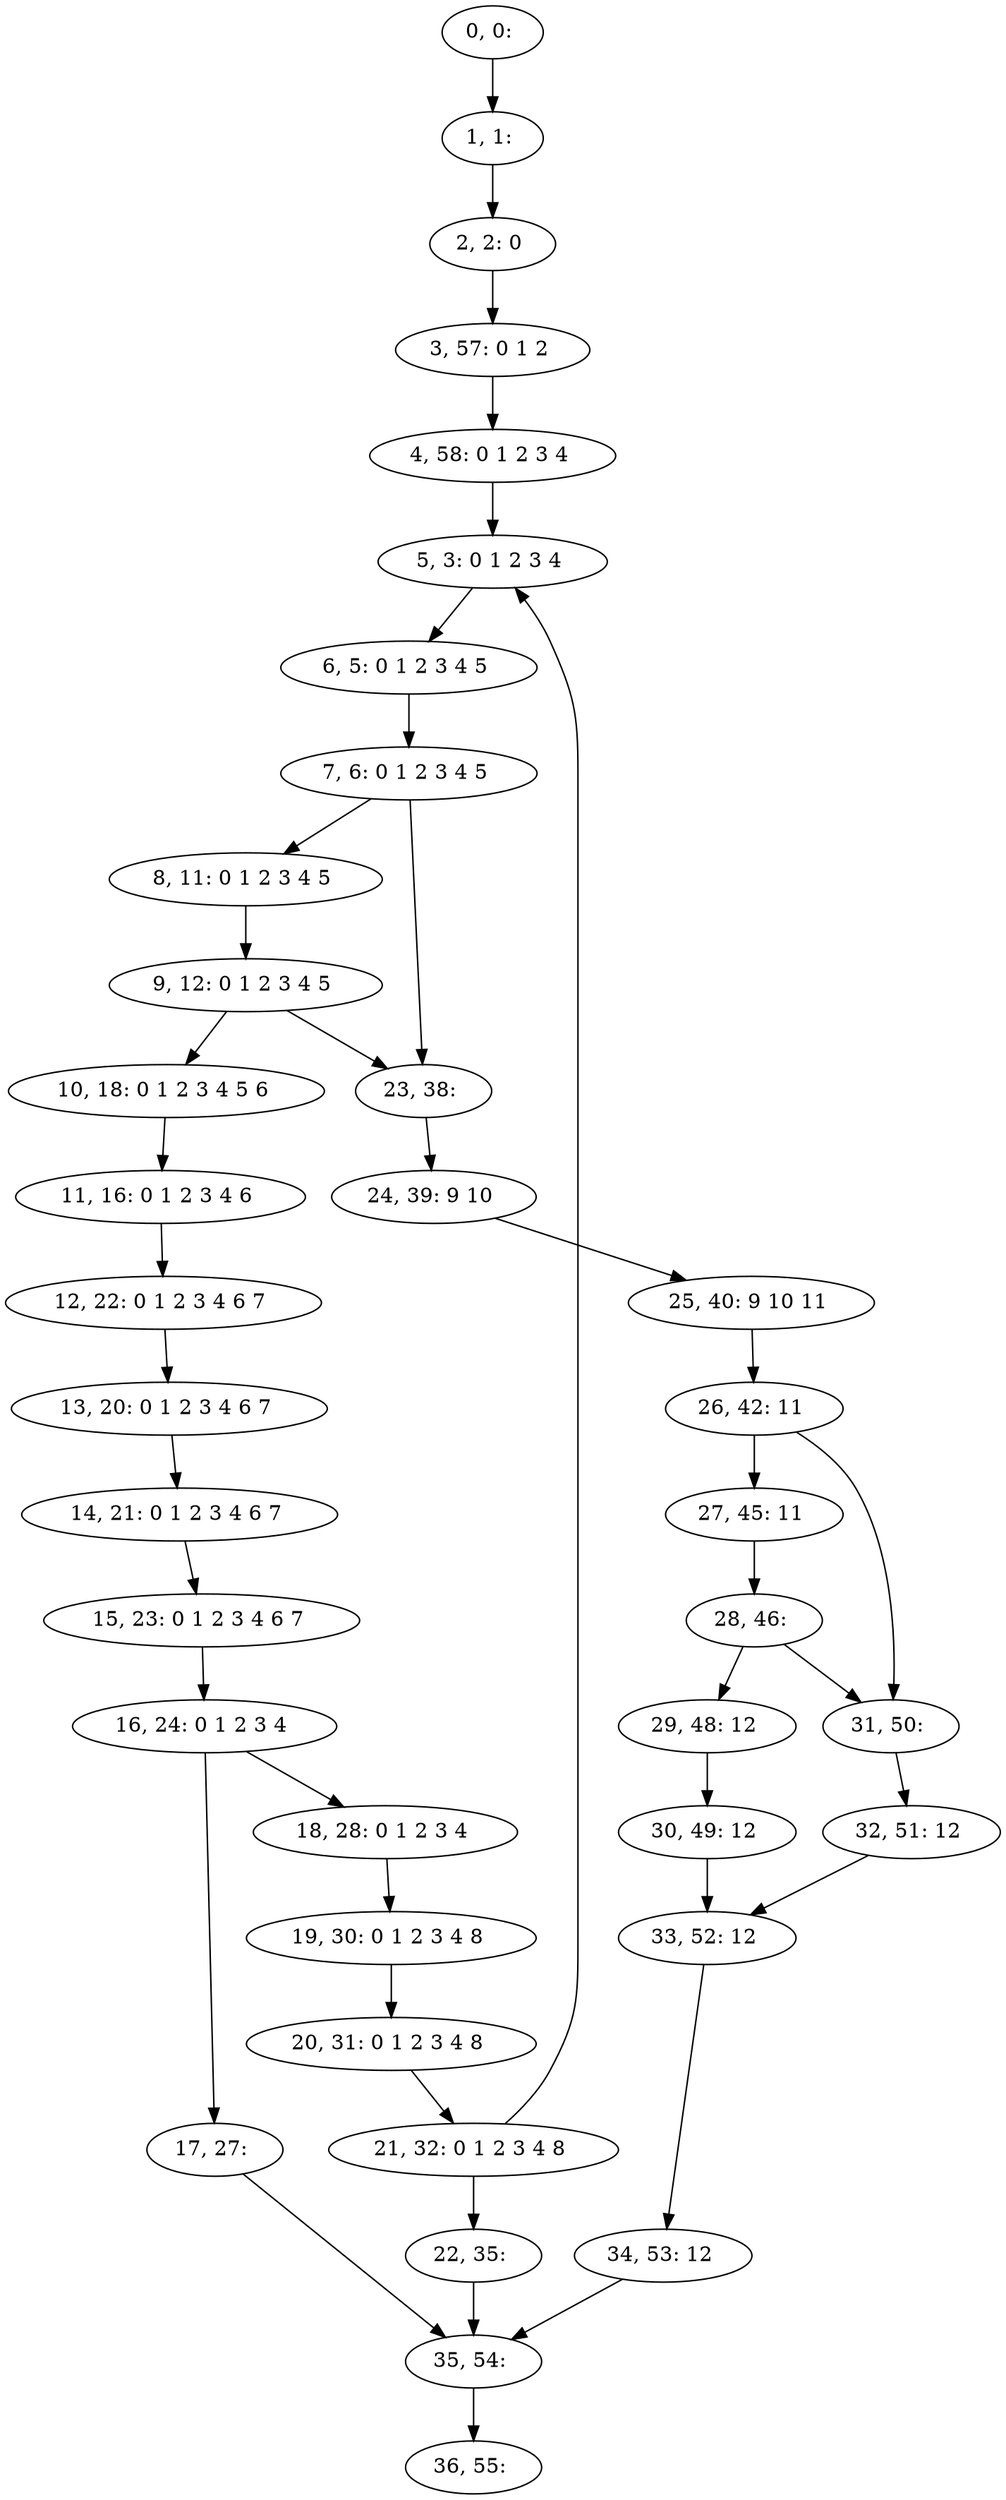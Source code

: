 digraph G {
0[label="0, 0: "];
1[label="1, 1: "];
2[label="2, 2: 0 "];
3[label="3, 57: 0 1 2 "];
4[label="4, 58: 0 1 2 3 4 "];
5[label="5, 3: 0 1 2 3 4 "];
6[label="6, 5: 0 1 2 3 4 5 "];
7[label="7, 6: 0 1 2 3 4 5 "];
8[label="8, 11: 0 1 2 3 4 5 "];
9[label="9, 12: 0 1 2 3 4 5 "];
10[label="10, 18: 0 1 2 3 4 5 6 "];
11[label="11, 16: 0 1 2 3 4 6 "];
12[label="12, 22: 0 1 2 3 4 6 7 "];
13[label="13, 20: 0 1 2 3 4 6 7 "];
14[label="14, 21: 0 1 2 3 4 6 7 "];
15[label="15, 23: 0 1 2 3 4 6 7 "];
16[label="16, 24: 0 1 2 3 4 "];
17[label="17, 27: "];
18[label="18, 28: 0 1 2 3 4 "];
19[label="19, 30: 0 1 2 3 4 8 "];
20[label="20, 31: 0 1 2 3 4 8 "];
21[label="21, 32: 0 1 2 3 4 8 "];
22[label="22, 35: "];
23[label="23, 38: "];
24[label="24, 39: 9 10 "];
25[label="25, 40: 9 10 11 "];
26[label="26, 42: 11 "];
27[label="27, 45: 11 "];
28[label="28, 46: "];
29[label="29, 48: 12 "];
30[label="30, 49: 12 "];
31[label="31, 50: "];
32[label="32, 51: 12 "];
33[label="33, 52: 12 "];
34[label="34, 53: 12 "];
35[label="35, 54: "];
36[label="36, 55: "];
0->1 ;
1->2 ;
2->3 ;
3->4 ;
4->5 ;
5->6 ;
6->7 ;
7->8 ;
7->23 ;
8->9 ;
9->10 ;
9->23 ;
10->11 ;
11->12 ;
12->13 ;
13->14 ;
14->15 ;
15->16 ;
16->17 ;
16->18 ;
17->35 ;
18->19 ;
19->20 ;
20->21 ;
21->22 ;
21->5 ;
22->35 ;
23->24 ;
24->25 ;
25->26 ;
26->27 ;
26->31 ;
27->28 ;
28->29 ;
28->31 ;
29->30 ;
30->33 ;
31->32 ;
32->33 ;
33->34 ;
34->35 ;
35->36 ;
}
